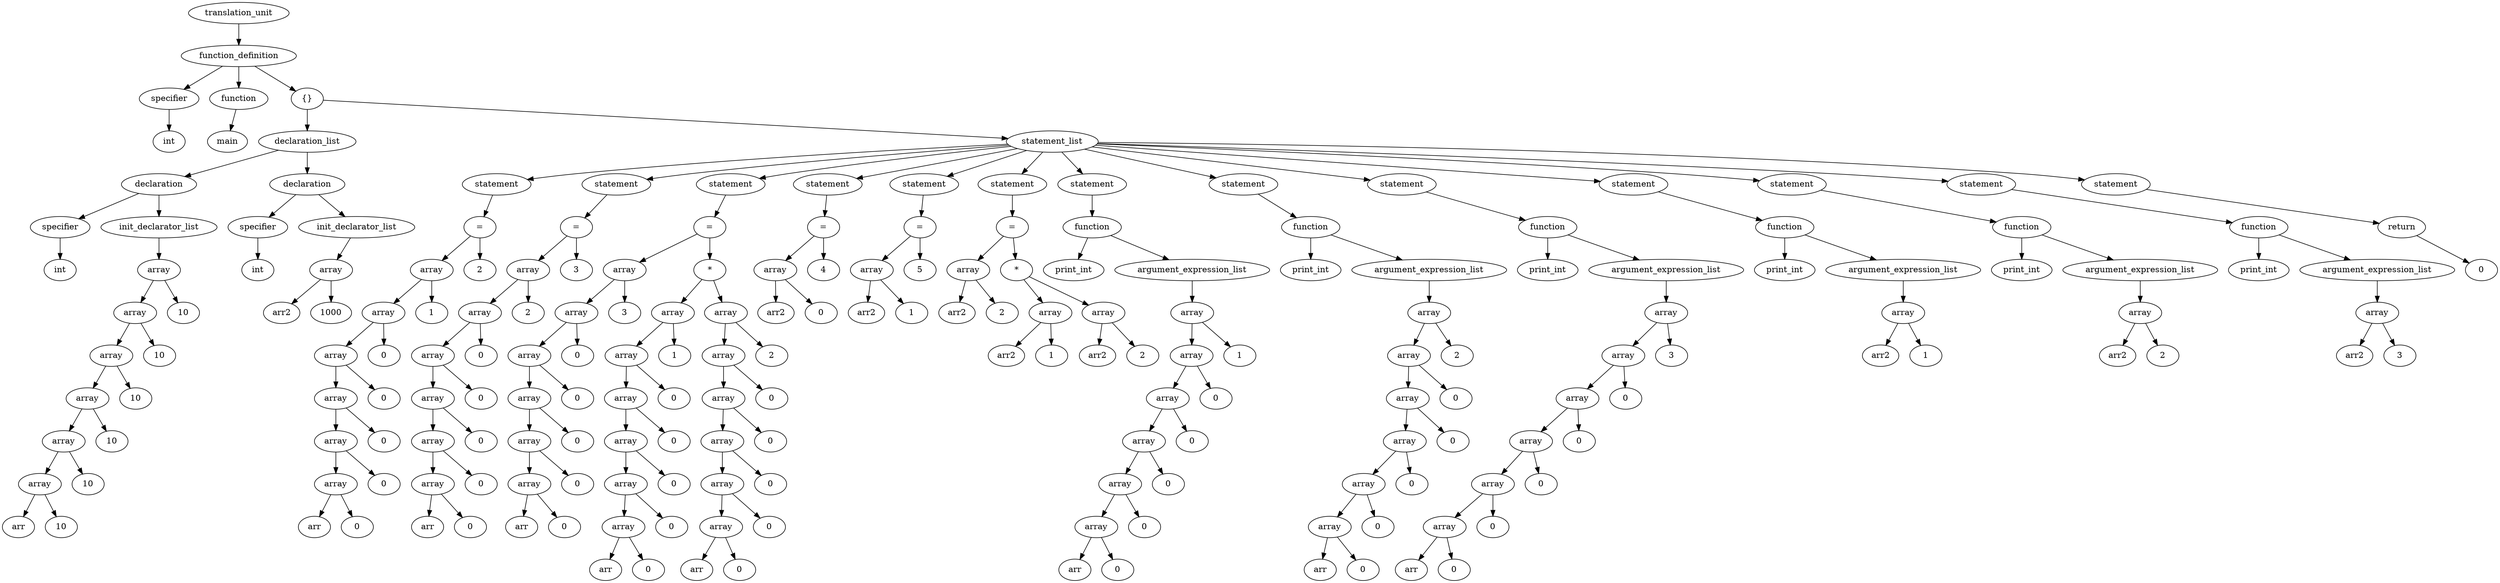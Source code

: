 digraph g {

1639 [label="translation_unit"];

1637 [label="function_definition"];

1639 -> 1637;

1640 [label="specifier"];

1637 -> 1640;

0 [label="int"];

1640 -> 0;

4 [label="function"];

1637 -> 4;

3 [label="main"];

4 -> 3;

1636 [label="{}"];

1637 -> 1636;

122 [label="declaration_list"];

1636 -> 122;

121 [label="declaration"];

122 -> 121;

1641 [label="specifier"];

121 -> 1641;

6 [label="int"];

1641 -> 6;

120 [label="init_declarator_list"];

121 -> 120;

117 [label="array"];

120 -> 117;

99 [label="array"];

117 -> 99;

81 [label="array"];

99 -> 81;

63 [label="array"];

81 -> 63;

45 [label="array"];

63 -> 45;

27 [label="array"];

45 -> 27;

9 [label="arr"];

27 -> 9;

10 [label="10"];

27 -> 10;

28 [label="10"];

45 -> 28;

46 [label="10"];

63 -> 46;

64 [label="10"];

81 -> 64;

82 [label="10"];

99 -> 82;

100 [label="10"];

117 -> 100;

148 [label="declaration"];

122 -> 148;

1642 [label="specifier"];

148 -> 1642;

123 [label="int"];

1642 -> 123;

147 [label="init_declarator_list"];

148 -> 147;

144 [label="array"];

147 -> 144;

126 [label="arr2"];

144 -> 126;

127 [label="1000"];

144 -> 127;

289 [label="statement_list"];

1636 -> 289;

288 [label="statement"];

289 -> 288;

267 [label="="];

288 -> 267;

265 [label="array"];

267 -> 265;

246 [label="array"];

265 -> 246;

227 [label="array"];

246 -> 227;

208 [label="array"];

227 -> 208;

189 [label="array"];

208 -> 189;

170 [label="array"];

189 -> 170;

149 [label="arr"];

170 -> 149;

152 [label="0"];

170 -> 152;

171 [label="0"];

189 -> 171;

190 [label="0"];

208 -> 190;

209 [label="0"];

227 -> 209;

228 [label="0"];

246 -> 228;

247 [label="1"];

265 -> 247;

268 [label="2"];

267 -> 268;

429 [label="statement"];

289 -> 429;

408 [label="="];

429 -> 408;

406 [label="array"];

408 -> 406;

387 [label="array"];

406 -> 387;

368 [label="array"];

387 -> 368;

349 [label="array"];

368 -> 349;

330 [label="array"];

349 -> 330;

311 [label="array"];

330 -> 311;

290 [label="arr"];

311 -> 290;

293 [label="0"];

311 -> 293;

312 [label="0"];

330 -> 312;

331 [label="0"];

349 -> 331;

350 [label="0"];

368 -> 350;

369 [label="0"];

387 -> 369;

388 [label="2"];

406 -> 388;

409 [label="3"];

408 -> 409;

803 [label="statement"];

289 -> 803;

548 [label="="];

803 -> 548;

546 [label="array"];

548 -> 546;

527 [label="array"];

546 -> 527;

508 [label="array"];

527 -> 508;

489 [label="array"];

508 -> 489;

470 [label="array"];

489 -> 470;

451 [label="array"];

470 -> 451;

430 [label="arr"];

451 -> 430;

433 [label="0"];

451 -> 433;

452 [label="0"];

470 -> 452;

471 [label="0"];

489 -> 471;

490 [label="0"];

508 -> 490;

509 [label="0"];

527 -> 509;

528 [label="3"];

546 -> 528;

788 [label="*"];

548 -> 788;

665 [label="array"];

788 -> 665;

646 [label="array"];

665 -> 646;

627 [label="array"];

646 -> 627;

608 [label="array"];

627 -> 608;

589 [label="array"];

608 -> 589;

570 [label="array"];

589 -> 570;

549 [label="arr"];

570 -> 549;

552 [label="0"];

570 -> 552;

571 [label="0"];

589 -> 571;

590 [label="0"];

608 -> 590;

609 [label="0"];

627 -> 609;

628 [label="0"];

646 -> 628;

647 [label="1"];

665 -> 647;

785 [label="array"];

788 -> 785;

766 [label="array"];

785 -> 766;

747 [label="array"];

766 -> 747;

728 [label="array"];

747 -> 728;

709 [label="array"];

728 -> 709;

690 [label="array"];

709 -> 690;

669 [label="arr"];

690 -> 669;

672 [label="0"];

690 -> 672;

691 [label="0"];

709 -> 691;

710 [label="0"];

728 -> 710;

729 [label="0"];

747 -> 729;

748 [label="0"];

766 -> 748;

767 [label="2"];

785 -> 767;

848 [label="statement"];

289 -> 848;

827 [label="="];

848 -> 827;

825 [label="array"];

827 -> 825;

804 [label="arr2"];

825 -> 804;

807 [label="0"];

825 -> 807;

828 [label="4"];

827 -> 828;

893 [label="statement"];

289 -> 893;

872 [label="="];

893 -> 872;

870 [label="array"];

872 -> 870;

849 [label="arr2"];

870 -> 849;

852 [label="1"];

870 -> 852;

873 [label="5"];

872 -> 873;

982 [label="statement"];

289 -> 982;

917 [label="="];

982 -> 917;

915 [label="array"];

917 -> 915;

894 [label="arr2"];

915 -> 894;

897 [label="2"];

915 -> 897;

967 [label="*"];

917 -> 967;

939 [label="array"];

967 -> 939;

918 [label="arr2"];

939 -> 918;

921 [label="1"];

939 -> 921;

964 [label="array"];

967 -> 964;

943 [label="arr2"];

964 -> 943;

946 [label="2"];

964 -> 946;

1135 [label="statement"];

289 -> 1135;

1118 [label="function"];

1135 -> 1118;

983 [label="print_int"];

1118 -> 983;

1117 [label="argument_expression_list"];

1118 -> 1117;

1102 [label="array"];

1117 -> 1102;

1083 [label="array"];

1102 -> 1083;

1064 [label="array"];

1083 -> 1064;

1045 [label="array"];

1064 -> 1045;

1026 [label="array"];

1045 -> 1026;

1007 [label="array"];

1026 -> 1007;

986 [label="arr"];

1007 -> 986;

989 [label="0"];

1007 -> 989;

1008 [label="0"];

1026 -> 1008;

1027 [label="0"];

1045 -> 1027;

1046 [label="0"];

1064 -> 1046;

1065 [label="0"];

1083 -> 1065;

1084 [label="1"];

1102 -> 1084;

1288 [label="statement"];

289 -> 1288;

1271 [label="function"];

1288 -> 1271;

1136 [label="print_int"];

1271 -> 1136;

1270 [label="argument_expression_list"];

1271 -> 1270;

1255 [label="array"];

1270 -> 1255;

1236 [label="array"];

1255 -> 1236;

1217 [label="array"];

1236 -> 1217;

1198 [label="array"];

1217 -> 1198;

1179 [label="array"];

1198 -> 1179;

1160 [label="array"];

1179 -> 1160;

1139 [label="arr"];

1160 -> 1139;

1142 [label="0"];

1160 -> 1142;

1161 [label="0"];

1179 -> 1161;

1180 [label="0"];

1198 -> 1180;

1199 [label="0"];

1217 -> 1199;

1218 [label="0"];

1236 -> 1218;

1237 [label="2"];

1255 -> 1237;

1441 [label="statement"];

289 -> 1441;

1424 [label="function"];

1441 -> 1424;

1289 [label="print_int"];

1424 -> 1289;

1423 [label="argument_expression_list"];

1424 -> 1423;

1408 [label="array"];

1423 -> 1408;

1389 [label="array"];

1408 -> 1389;

1370 [label="array"];

1389 -> 1370;

1351 [label="array"];

1370 -> 1351;

1332 [label="array"];

1351 -> 1332;

1313 [label="array"];

1332 -> 1313;

1292 [label="arr"];

1313 -> 1292;

1295 [label="0"];

1313 -> 1295;

1314 [label="0"];

1332 -> 1314;

1333 [label="0"];

1351 -> 1333;

1352 [label="0"];

1370 -> 1352;

1371 [label="0"];

1389 -> 1371;

1390 [label="3"];

1408 -> 1390;

1499 [label="statement"];

289 -> 1499;

1482 [label="function"];

1499 -> 1482;

1442 [label="print_int"];

1482 -> 1442;

1481 [label="argument_expression_list"];

1482 -> 1481;

1466 [label="array"];

1481 -> 1466;

1445 [label="arr2"];

1466 -> 1445;

1448 [label="1"];

1466 -> 1448;

1557 [label="statement"];

289 -> 1557;

1540 [label="function"];

1557 -> 1540;

1500 [label="print_int"];

1540 -> 1500;

1539 [label="argument_expression_list"];

1540 -> 1539;

1524 [label="array"];

1539 -> 1524;

1503 [label="arr2"];

1524 -> 1503;

1506 [label="2"];

1524 -> 1506;

1615 [label="statement"];

289 -> 1615;

1598 [label="function"];

1615 -> 1598;

1558 [label="print_int"];

1598 -> 1558;

1597 [label="argument_expression_list"];

1598 -> 1597;

1582 [label="array"];

1597 -> 1582;

1561 [label="arr2"];

1582 -> 1561;

1564 [label="3"];

1582 -> 1564;

1635 [label="statement"];

289 -> 1635;

1634 [label="return"];

1635 -> 1634;

1616 [label="0"];

1634 -> 1616;

}
